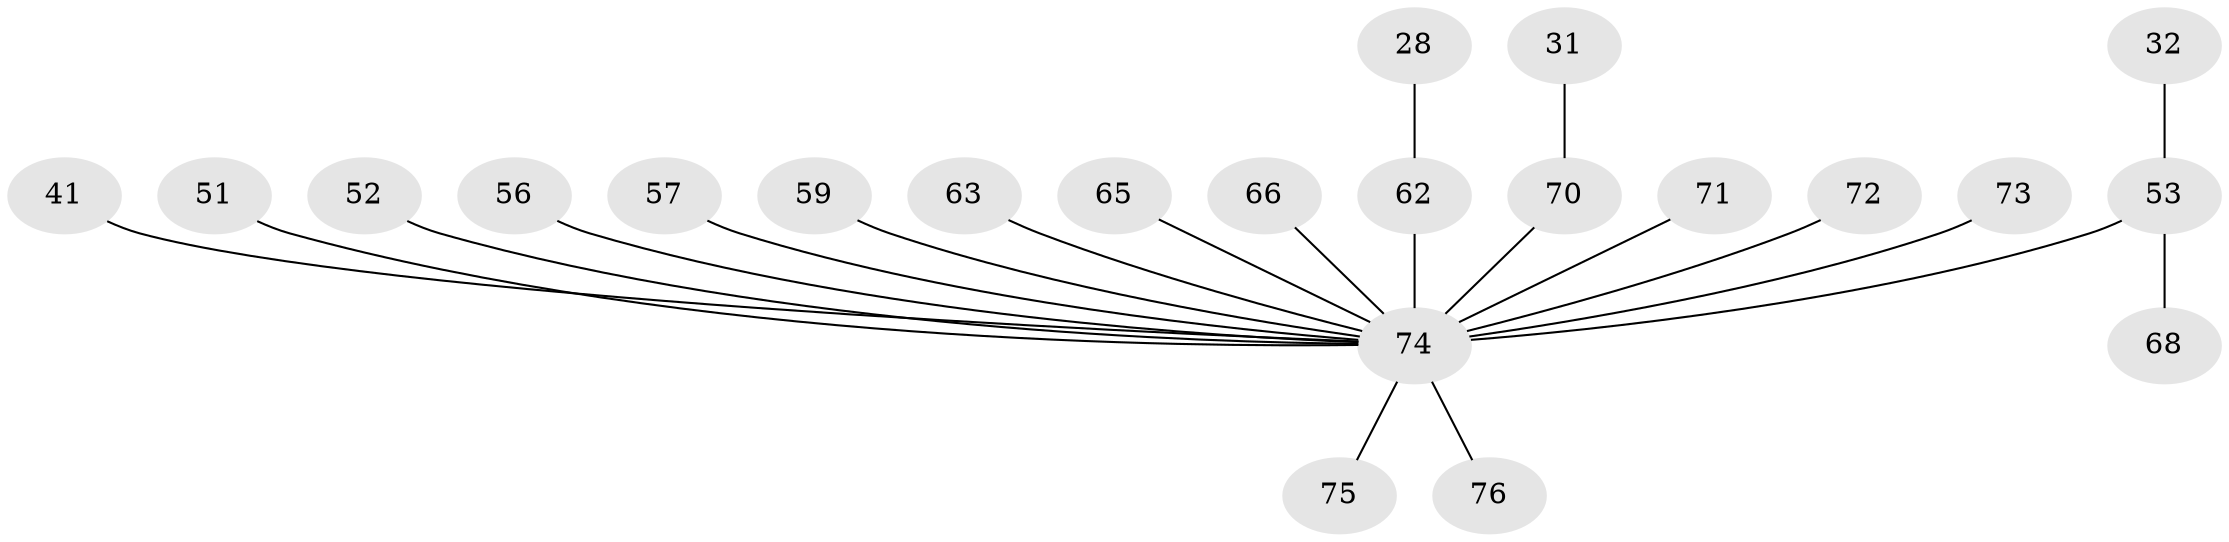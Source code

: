 // original degree distribution, {5: 0.06578947368421052, 25: 0.013157894736842105, 4: 0.09210526315789473, 12: 0.02631578947368421, 10: 0.013157894736842105, 1: 0.4868421052631579, 2: 0.23684210526315788, 3: 0.039473684210526314, 8: 0.013157894736842105, 6: 0.013157894736842105}
// Generated by graph-tools (version 1.1) at 2025/50/03/04/25 21:50:19]
// undirected, 22 vertices, 21 edges
graph export_dot {
graph [start="1"]
  node [color=gray90,style=filled];
  28;
  31;
  32;
  41 [super="+40"];
  51;
  52;
  53 [super="+18+45"];
  56;
  57;
  59;
  62 [super="+3+60"];
  63 [super="+47"];
  65;
  66 [super="+61"];
  68;
  70 [super="+34+69"];
  71;
  72;
  73 [super="+5+14"];
  74 [super="+19+38+43+67+50"];
  75 [super="+64"];
  76 [super="+49"];
  28 -- 62;
  31 -- 70;
  32 -- 53;
  41 -- 74 [weight=4];
  51 -- 74;
  52 -- 74;
  53 -- 68;
  53 -- 74 [weight=5];
  56 -- 74;
  57 -- 74;
  59 -- 74;
  62 -- 74 [weight=12];
  63 -- 74;
  65 -- 74;
  66 -- 74;
  70 -- 74 [weight=4];
  71 -- 74;
  72 -- 74;
  73 -- 74 [weight=2];
  74 -- 75;
  74 -- 76;
}

